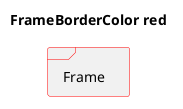 @startuml
'!include ../../../plantuml-styles/plantuml-ae-skinparam-ex.iuml

skinparam FrameBorderColor red

title FrameBorderColor red

frame Frame 
@enduml